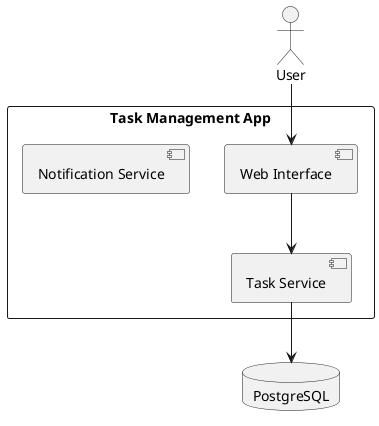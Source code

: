 @startuml
actor User
database PostgreSQL
rectangle "Task Management App" {
  [Web Interface]
  [Task Service]
  [Notification Service]
}

User --> [Web Interface]
[Web Interface] --> [Task Service]
[Task Service] --> PostgreSQL
@enduml
